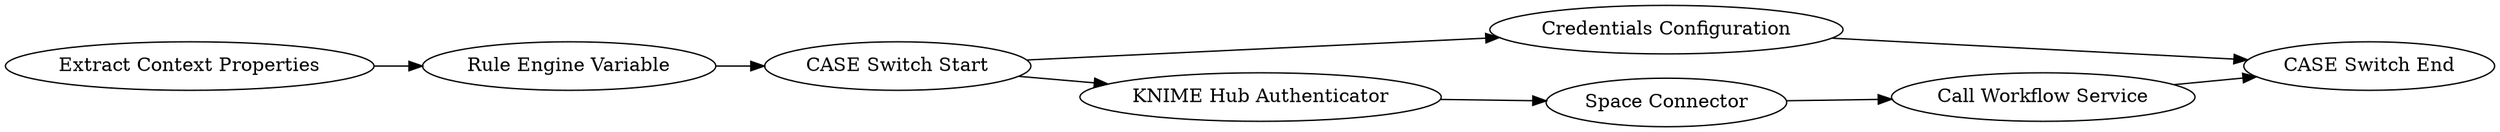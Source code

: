 digraph {
	9 -> 8
	4 -> 5
	12 -> 9
	8 -> 6
	4 -> 12
	5 -> 6
	1 -> 2
	2 -> 4
	5 [label="Credentials Configuration"]
	1 [label="Extract Context Properties"]
	9 [label="Space Connector"]
	4 [label="CASE Switch Start"]
	6 [label="CASE Switch End"]
	8 [label="Call Workflow Service"]
	2 [label="Rule Engine Variable"]
	12 [label="KNIME Hub Authenticator"]
	rankdir=LR
}
